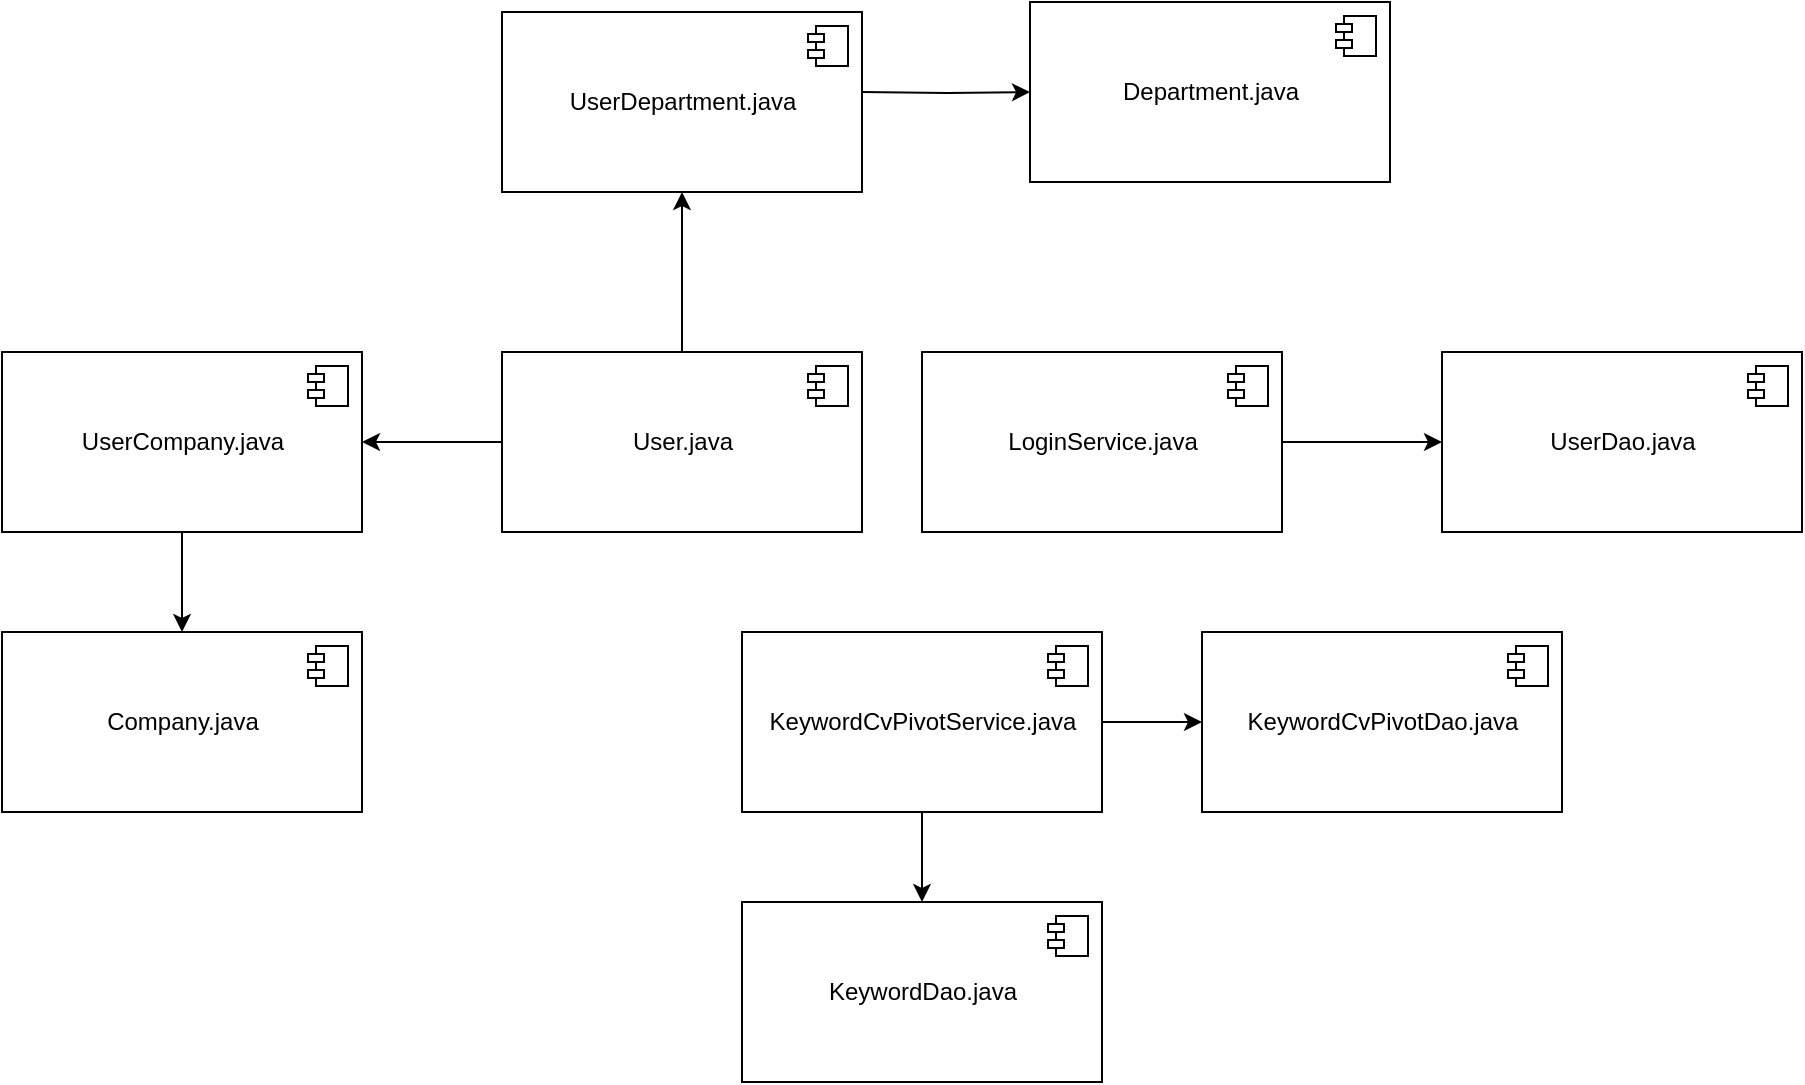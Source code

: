 <mxfile version="10.8.4" type="device"><diagram id="imKY00NUN4LElupaZGxG" name="Page-1"><mxGraphModel dx="1182" dy="1706" grid="1" gridSize="10" guides="1" tooltips="1" connect="1" arrows="1" fold="1" page="1" pageScale="1" pageWidth="850" pageHeight="1100" math="0" shadow="0"><root><mxCell id="0"/><mxCell id="1" parent="0"/><mxCell id="4nJu0HG9fdOmRWm7e7Nk-30" value="" style="edgeStyle=orthogonalEdgeStyle;rounded=0;orthogonalLoop=1;jettySize=auto;html=1;" edge="1" parent="1" source="4nJu0HG9fdOmRWm7e7Nk-7" target="4nJu0HG9fdOmRWm7e7Nk-28"><mxGeometry relative="1" as="geometry"/></mxCell><mxCell id="4nJu0HG9fdOmRWm7e7Nk-31" value="" style="edgeStyle=orthogonalEdgeStyle;rounded=0;orthogonalLoop=1;jettySize=auto;html=1;" edge="1" parent="1" source="4nJu0HG9fdOmRWm7e7Nk-7" target="4nJu0HG9fdOmRWm7e7Nk-9"><mxGeometry relative="1" as="geometry"/></mxCell><mxCell id="4nJu0HG9fdOmRWm7e7Nk-7" value="User.java" style="html=1;" vertex="1" parent="1"><mxGeometry x="290" y="-385" width="180" height="90" as="geometry"/></mxCell><mxCell id="4nJu0HG9fdOmRWm7e7Nk-8" value="" style="shape=component;jettyWidth=8;jettyHeight=4;" vertex="1" parent="4nJu0HG9fdOmRWm7e7Nk-7"><mxGeometry x="1" width="20" height="20" relative="1" as="geometry"><mxPoint x="-27" y="7" as="offset"/></mxGeometry></mxCell><mxCell id="4nJu0HG9fdOmRWm7e7Nk-28" value="UserDepartment.java" style="html=1;" vertex="1" parent="1"><mxGeometry x="290" y="-555" width="180" height="90" as="geometry"/></mxCell><mxCell id="4nJu0HG9fdOmRWm7e7Nk-29" value="" style="shape=component;jettyWidth=8;jettyHeight=4;" vertex="1" parent="4nJu0HG9fdOmRWm7e7Nk-28"><mxGeometry x="1" width="20" height="20" relative="1" as="geometry"><mxPoint x="-27" y="7" as="offset"/></mxGeometry></mxCell><mxCell id="4nJu0HG9fdOmRWm7e7Nk-24" style="edgeStyle=orthogonalEdgeStyle;rounded=0;orthogonalLoop=1;jettySize=auto;html=1;" edge="1" parent="1" source="4nJu0HG9fdOmRWm7e7Nk-9" target="4nJu0HG9fdOmRWm7e7Nk-17"><mxGeometry relative="1" as="geometry"/></mxCell><mxCell id="4nJu0HG9fdOmRWm7e7Nk-9" value="&lt;span class=&quot;pl-smi&quot;&gt;UserCompany.java&lt;/span&gt;" style="html=1;" vertex="1" parent="1"><mxGeometry x="40" y="-385" width="180" height="90" as="geometry"/></mxCell><mxCell id="4nJu0HG9fdOmRWm7e7Nk-10" value="" style="shape=component;jettyWidth=8;jettyHeight=4;" vertex="1" parent="4nJu0HG9fdOmRWm7e7Nk-9"><mxGeometry x="1" width="20" height="20" relative="1" as="geometry"><mxPoint x="-27" y="7" as="offset"/></mxGeometry></mxCell><mxCell id="4nJu0HG9fdOmRWm7e7Nk-21" value="" style="edgeStyle=orthogonalEdgeStyle;rounded=0;orthogonalLoop=1;jettySize=auto;html=1;" edge="1" parent="1" target="4nJu0HG9fdOmRWm7e7Nk-19"><mxGeometry relative="1" as="geometry"><mxPoint x="470" y="-515" as="sourcePoint"/></mxGeometry></mxCell><mxCell id="4nJu0HG9fdOmRWm7e7Nk-17" value="Company.java" style="html=1;" vertex="1" parent="1"><mxGeometry x="40" y="-245" width="180" height="90" as="geometry"/></mxCell><mxCell id="4nJu0HG9fdOmRWm7e7Nk-18" value="" style="shape=component;jettyWidth=8;jettyHeight=4;" vertex="1" parent="4nJu0HG9fdOmRWm7e7Nk-17"><mxGeometry x="1" width="20" height="20" relative="1" as="geometry"><mxPoint x="-27" y="7" as="offset"/></mxGeometry></mxCell><mxCell id="4nJu0HG9fdOmRWm7e7Nk-19" value="Department.java" style="html=1;" vertex="1" parent="1"><mxGeometry x="554" y="-560" width="180" height="90" as="geometry"/></mxCell><mxCell id="4nJu0HG9fdOmRWm7e7Nk-20" value="" style="shape=component;jettyWidth=8;jettyHeight=4;" vertex="1" parent="4nJu0HG9fdOmRWm7e7Nk-19"><mxGeometry x="1" width="20" height="20" relative="1" as="geometry"><mxPoint x="-27" y="7" as="offset"/></mxGeometry></mxCell><mxCell id="4nJu0HG9fdOmRWm7e7Nk-32" value="UserDao.java" style="html=1;" vertex="1" parent="1"><mxGeometry x="760" y="-385" width="180" height="90" as="geometry"/></mxCell><mxCell id="4nJu0HG9fdOmRWm7e7Nk-33" value="" style="shape=component;jettyWidth=8;jettyHeight=4;" vertex="1" parent="4nJu0HG9fdOmRWm7e7Nk-32"><mxGeometry x="1" width="20" height="20" relative="1" as="geometry"><mxPoint x="-27" y="7" as="offset"/></mxGeometry></mxCell><mxCell id="4nJu0HG9fdOmRWm7e7Nk-41" value="" style="edgeStyle=orthogonalEdgeStyle;rounded=0;orthogonalLoop=1;jettySize=auto;html=1;" edge="1" parent="1" source="4nJu0HG9fdOmRWm7e7Nk-34" target="4nJu0HG9fdOmRWm7e7Nk-32"><mxGeometry relative="1" as="geometry"/></mxCell><mxCell id="4nJu0HG9fdOmRWm7e7Nk-34" value="LoginService.java" style="html=1;" vertex="1" parent="1"><mxGeometry x="500" y="-385" width="180" height="90" as="geometry"/></mxCell><mxCell id="4nJu0HG9fdOmRWm7e7Nk-35" value="" style="shape=component;jettyWidth=8;jettyHeight=4;" vertex="1" parent="4nJu0HG9fdOmRWm7e7Nk-34"><mxGeometry x="1" width="20" height="20" relative="1" as="geometry"><mxPoint x="-27" y="7" as="offset"/></mxGeometry></mxCell><mxCell id="4nJu0HG9fdOmRWm7e7Nk-48" value="" style="edgeStyle=orthogonalEdgeStyle;rounded=0;orthogonalLoop=1;jettySize=auto;html=1;" edge="1" parent="1" source="4nJu0HG9fdOmRWm7e7Nk-42" target="4nJu0HG9fdOmRWm7e7Nk-44"><mxGeometry relative="1" as="geometry"/></mxCell><mxCell id="4nJu0HG9fdOmRWm7e7Nk-49" value="" style="edgeStyle=orthogonalEdgeStyle;rounded=0;orthogonalLoop=1;jettySize=auto;html=1;" edge="1" parent="1" source="4nJu0HG9fdOmRWm7e7Nk-42" target="4nJu0HG9fdOmRWm7e7Nk-46"><mxGeometry relative="1" as="geometry"/></mxCell><mxCell id="4nJu0HG9fdOmRWm7e7Nk-42" value="&lt;span class=&quot;pl-en&quot;&gt;KeywordCvPivotService.java&lt;/span&gt;" style="html=1;" vertex="1" parent="1"><mxGeometry x="410" y="-245" width="180" height="90" as="geometry"/></mxCell><mxCell id="4nJu0HG9fdOmRWm7e7Nk-43" value="" style="shape=component;jettyWidth=8;jettyHeight=4;" vertex="1" parent="4nJu0HG9fdOmRWm7e7Nk-42"><mxGeometry x="1" width="20" height="20" relative="1" as="geometry"><mxPoint x="-27" y="7" as="offset"/></mxGeometry></mxCell><mxCell id="4nJu0HG9fdOmRWm7e7Nk-44" value="KeywordCvPivotDao.java" style="html=1;" vertex="1" parent="1"><mxGeometry x="640" y="-245" width="180" height="90" as="geometry"/></mxCell><mxCell id="4nJu0HG9fdOmRWm7e7Nk-45" value="" style="shape=component;jettyWidth=8;jettyHeight=4;" vertex="1" parent="4nJu0HG9fdOmRWm7e7Nk-44"><mxGeometry x="1" width="20" height="20" relative="1" as="geometry"><mxPoint x="-27" y="7" as="offset"/></mxGeometry></mxCell><mxCell id="4nJu0HG9fdOmRWm7e7Nk-46" value="&lt;span class=&quot;pl-smi&quot;&gt;KeywordDao.java&lt;/span&gt;" style="html=1;" vertex="1" parent="1"><mxGeometry x="410" y="-110" width="180" height="90" as="geometry"/></mxCell><mxCell id="4nJu0HG9fdOmRWm7e7Nk-47" value="" style="shape=component;jettyWidth=8;jettyHeight=4;" vertex="1" parent="4nJu0HG9fdOmRWm7e7Nk-46"><mxGeometry x="1" width="20" height="20" relative="1" as="geometry"><mxPoint x="-27" y="7" as="offset"/></mxGeometry></mxCell></root></mxGraphModel></diagram></mxfile>